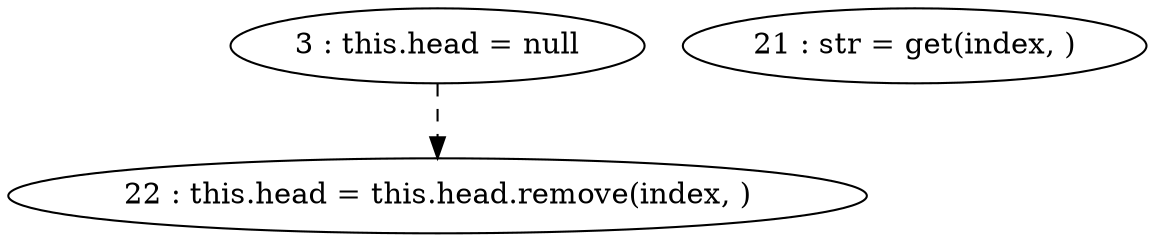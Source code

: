 digraph G {
"3 : this.head = null"
"3 : this.head = null" -> "22 : this.head = this.head.remove(index, )" [style=dashed]
"21 : str = get(index, )"
"22 : this.head = this.head.remove(index, )"
}
